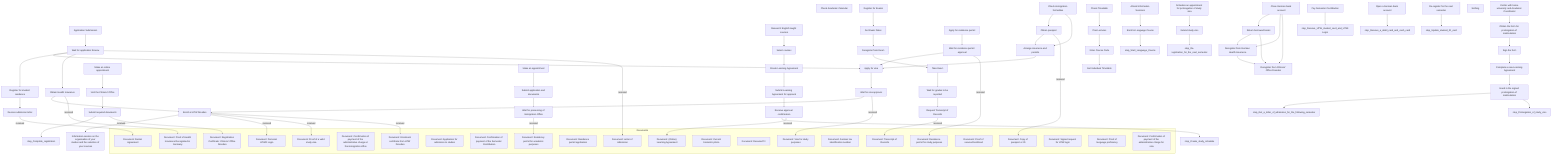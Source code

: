 flowchart TD
    subgraph Documents
    doc_Residence_permit_for_study_purposes["Document: Residence permit for study purposes"]
    doc_Visa_for_study_purposes["Document: Visa for study purposes"]
    doc_Transcript_of_Records["Document: Transcript of Records"]
    doc_Residency_permit_for_academic_purposes["Document: Residency permit for academic purposes"]
    doc_Proof_of_a_valid_study_visa["Document: Proof of a valid study visa"]
    doc_Confirmation_of_payment_of_the_administrative_charge_at_the_immigration_office["Document: Confirmation of payment of the administrative charge at the immigration office"]
    doc_Proof_of_Health_Insurance_Recognized_in_Germany["Document: Proof of Health Insurance Recognized in Germany"]
    doc_Application_for_admission_to_studies["Document: Application for admission to studies"]
    doc_Confirmation_of_payment_of_the_Semester_Contribution["Document: Confirmation of payment of the Semester Contribution"]
    doc_Personal_HTWD_Login["Document: Personal HTWD Login"]
    doc_Residence_permit_application["Document: Residence permit application"]
    doc_Copy_of_passport_or_ID["Document: Copy of passport or ID"]
    doc_Letter_of_Admission["Document: Letter of Admission"]
    doc_Current_biometric_photo["Document: Current biometric photo"]
    doc_Resume_CV["Document: Resume/CV"]
    doc_Rental_Agreement["Document: Rental Agreement"]
    doc_German_tax_identification_number["Document: German tax identification number"]
    doc_Enrolment_certificate_from_HTW_Dresden["Document: Enrolment certificate from HTW Dresden"]
    doc_Registration_Certificate:_Citizens'_Office_Dresden["Document: Registration Certificate: Citizens' Office Dresden"]
    doc_Proof_of_secured_livelihood["Document: Proof of secured livelihood"]
    doc_Online_Learning_Agreement["Document: (Online) Learning Agreement"]
    doc_Signed_request_for_HTW_login["Document: Signed request for HTW login"]
    doc_Proof_of_language_proficiency["Document: Proof of language proficiency"]
    doc_Confirmation_of_payment_of_the_administrative_charge_for_visa["Document: Confirmation of payment of the administrative charge for visa"]
    end
    step_Application_Submission["Application Submission"]
    step_Wait_for_application_Review["Wait for application Review"]
    step_Research_English_taught_courses["Research English taught courses"]
    step_Select_courses["Select courses"]
    step_Create_Learning_Agreement["Create Learning Agreement"]
    step_Submit_Learning_Agreement_for_approval["Submit Learning Agreement for approval"]
    step_Receive_approval_confirmation["Receive approval confirmation"]
    step_Check_Academic_Calendar["Check Academic Calendar"]
    step_Attend_Information_Sessions["Attend Information Sessions"]
    step_Enroll_in_Language_Course["Enroll in Language Course"]
    step_Obtain_Health_Insurance["Obtain Health Insurance"]
    step_Apply_for_residence_permit["Apply for residence permit"]
    step_Wait_for_residence_permit_approval["Wait for residence permit approval"]
    step_Check_immigration_formalities["Check immigration formalities"]
    step_Obtain_passport["Obtain passport"]
    step_Arrange_insurance_and_permits["Arrange insurance and permits"]
    step_Apply_for_visa["Apply for visa"]
    step_Wait_for_visa_approval["Wait for visa approval"]
    step_Apply_for_residence_permit["Apply for residence permit"]
    step_Register_for_student_residence["Register for student residence"]
    step_Receive_admission_letter["Receive admission letter"]
    step_Pay_Semester_Contribution["Pay Semester Contribution"]
    step_Enroll_at_HTW_Dresden["Enroll at HTW Dresden"]
    step_Information_session_on_the_organisation_of_your_studies_and_the_selection_of_your_courses["Information session on the organisation of your studies and the selection of your courses"]
    step_Make_an_online_appointment["Make an online appointment"]
    step_Visit_the_Citizens'_Office["Visit the Citizens' Office"]
    step_Submit_required_documents["Submit required documents"]
    step_Make_an_appointment["Make an appointment"]
    step_Submit_application_and_documents["Submit application and documents"]
    step_Wait_for_processing_of_Immigration_Office["Wait for processing of Immigration Office"]
    step_Open_a_German_bank_account["Open a German bank account"]
    step_Check_Timetable["Check Timetable"]
    step_Plan_Lectures["Plan Lectures"]
    step_Enter_Course_Code["Enter Course Code"]
    step_Get_Individual_Timetable["Get Individual Timetable"]
    step_Register_for_Exams["Register for Exams"]
    step_Get_Exam_Dates["Get Exam Dates"]
    step_Deregister_from_Exam["Deregister from Exam"]
    step_Take_Exam["Take Exam"]
    step_Wait_for_grades_to_be_reported["Wait for grades to be reported"]
    step_Request_Transcript_of_Records["Request Transcript of Records"]
    step_Confer_with_home_university_and_Academic_Coordinator["Confer with home university and Academic Coordinator"]
    step_Obtain_the_form_for_prolongation_of_matriculation["Obtain the form for prolongation of matriculation"]
    step_Sign_the_form["Sign the form"]
    step_Complete_a_new_Learning_Agreement["Complete a new Learning Agreement"]
    step_Hand_in_the_signed_prolongation_of_matriculation["Hand in the signed prolongation of matriculation"]
    step_Schedule_an_appointment_for_prolongation_of_study_visa["Schedule an appointment for prolongation of study visa"]
    step_Extend_study_visa["Extend study visa"]
    step_Re-register_for_the_next_semester["Re-register for the next semester"]
    step_Nothing["Nothing"]
    step_Close_German_bank_account["Close German bank account"]
    step_Return_borrowed_books["Return borrowed books"]
    step_Deregister_from_German_Health_Insurance["Deregister from German Health Insurance"]
    step_Deregister_from_Citizens'_Office_Dresden["Deregister from Citizens' Office Dresden"]
    step_Application_Submission --> step_Wait_for_application_Review
    step_Wait_for_application_Review --> step_Apply_for_visa
    step_Wait_for_application_Review --> step_Register_for_student_residence
    step_Wait_for_application_Review --> step_Obtain_Health_Insurance
    direction LR
    step_Wait_for_application_Review -- received --> doc_Letter_of_Admission
    step_Research_English_taught_courses --> step_Select_courses
    step_Select_courses --> step_Create_Learning_Agreement
    step_Create_Learning_Agreement --> step_Submit_Learning_Agreement_for_approval
    step_Submit_Learning_Agreement_for_approval --> step_Receive_approval_confirmation
    step_Receive_approval_confirmation --> step_Create_study_schedule
    direction LR
    step_Receive_approval_confirmation -- received --> doc_Online_Learning_Agreement
    step_Attend_Information_Sessions --> step_Enroll_in_Language_Course
    step_Enroll_in_Language_Course --> step_Start_Language_Course
    step_Obtain_Health_Insurance --> step_Enroll_at_HTW_Dresden
    direction LR
    step_Obtain_Health_Insurance -- received --> doc_Proof_of_Health_Insurance_Recognized_in_Germany
    step_Apply_for_residence_permit --> step_Wait_for_residence_permit_approval
    step_Wait_for_residence_permit_approval --> step_Apply_for_visa
    direction LR
    step_Wait_for_residence_permit_approval -- received --> doc_Residence_permit_for_study_purposes
    step_Check_immigration_formalities --> step_Obtain_passport
    step_Check_immigration_formalities --> step_Arrange_insurance_and_permits
    step_Obtain_passport --> step_Arrange_insurance_and_permits
    direction LR
    step_Obtain_passport -- received --> doc_Copy_of_passport_or_ID
    step_Arrange_insurance_and_permits --> step_Apply_for_visa
    step_Apply_for_visa --> step_Wait_for_visa_approval
    step_Wait_for_visa_approval --> step_Enroll_at_HTW_Dresden
    direction LR
    step_Wait_for_visa_approval -- received --> doc_Visa_for_study_purposes
    step_Register_for_student_residence --> step_Receive_admission_letter
    direction LR
    step_Receive_admission_letter -- received --> doc_Rental_Agreement
    step_Pay_Semester_Contribution --> step_Receive_HTW_student_card_and_HTW-Login
    step_Enroll_at_HTW_Dresden --> step_Information_session_on_the_organisation_of_your_studies_and_the_selection_of_your_courses
    direction LR
    step_Enroll_at_HTW_Dresden -- received --> doc_Personal_HTWD_Login
    direction LR
    step_Enroll_at_HTW_Dresden -- received --> doc_Proof_of_a_valid_study_visa
    direction LR
    step_Enroll_at_HTW_Dresden -- received --> doc_Enrolment_certificate_from_HTW_Dresden
    step_Make_an_online_appointment --> step_Visit_the_Citizens'_Office
    step_Visit_the_Citizens'_Office --> step_Submit_required_documents
    step_Submit_required_documents --> step_Complete_registration
    direction LR
    step_Submit_required_documents -- received --> doc_Registration_Certificate:_Citizens'_Office_Dresden
    step_Make_an_appointment --> step_Submit_application_and_documents
    step_Submit_application_and_documents --> step_Wait_for_processing_of_Immigration_Office
    direction LR
    step_Wait_for_processing_of_Immigration_Office -- received --> doc_Residency_permit_for_academic_purposes
    step_Open_a_German_bank_account --> step_Receive_a_debit_card_and_cash_card
    step_Check_Timetable --> step_Plan_Lectures
    step_Plan_Lectures --> step_Enter_Course_Code
    step_Enter_Course_Code --> step_Get_Individual_Timetable
    step_Register_for_Exams --> step_Get_Exam_Dates
    step_Get_Exam_Dates --> step_Deregister_from_Exam
    step_Deregister_from_Exam --> step_Take_Exam
    step_Take_Exam --> step_Wait_for_grades_to_be_reported
    step_Wait_for_grades_to_be_reported --> step_Request_Transcript_of_Records
    direction LR
    step_Request_Transcript_of_Records -- received --> doc_Transcript_of_Records
    step_Confer_with_home_university_and_Academic_Coordinator --> step_Obtain_the_form_for_prolongation_of_matriculation
    step_Obtain_the_form_for_prolongation_of_matriculation --> step_Sign_the_form
    step_Sign_the_form --> step_Complete_a_new_Learning_Agreement
    step_Complete_a_new_Learning_Agreement --> step_Hand_in_the_signed_prolongation_of_matriculation
    step_Hand_in_the_signed_prolongation_of_matriculation --> step_Get_a_letter_of_admission_for_the_following_semester
    step_Hand_in_the_signed_prolongation_of_matriculation --> step_Prolongation_of_study_visa
    step_Schedule_an_appointment_for_prolongation_of_study_visa --> step_Extend_study_visa
    step_Extend_study_visa --> step_Re-registration_for_the_next_semester
    step_Re-register_for_the_next_semester --> step_Update_student_ID_card
    step_Close_German_bank_account --> step_Return_borrowed_books
    step_Close_German_bank_account --> step_Deregister_from_German_Health_Insurance
    step_Close_German_bank_account --> step_Deregister_from_Citizens'_Office_Dresden
    step_Return_borrowed_books --> step_Deregister_from_German_Health_Insurance
    step_Return_borrowed_books --> step_Deregister_from_Citizens'_Office_Dresden
    step_Deregister_from_German_Health_Insurance --> step_Deregister_from_Citizens'_Office_Dresden